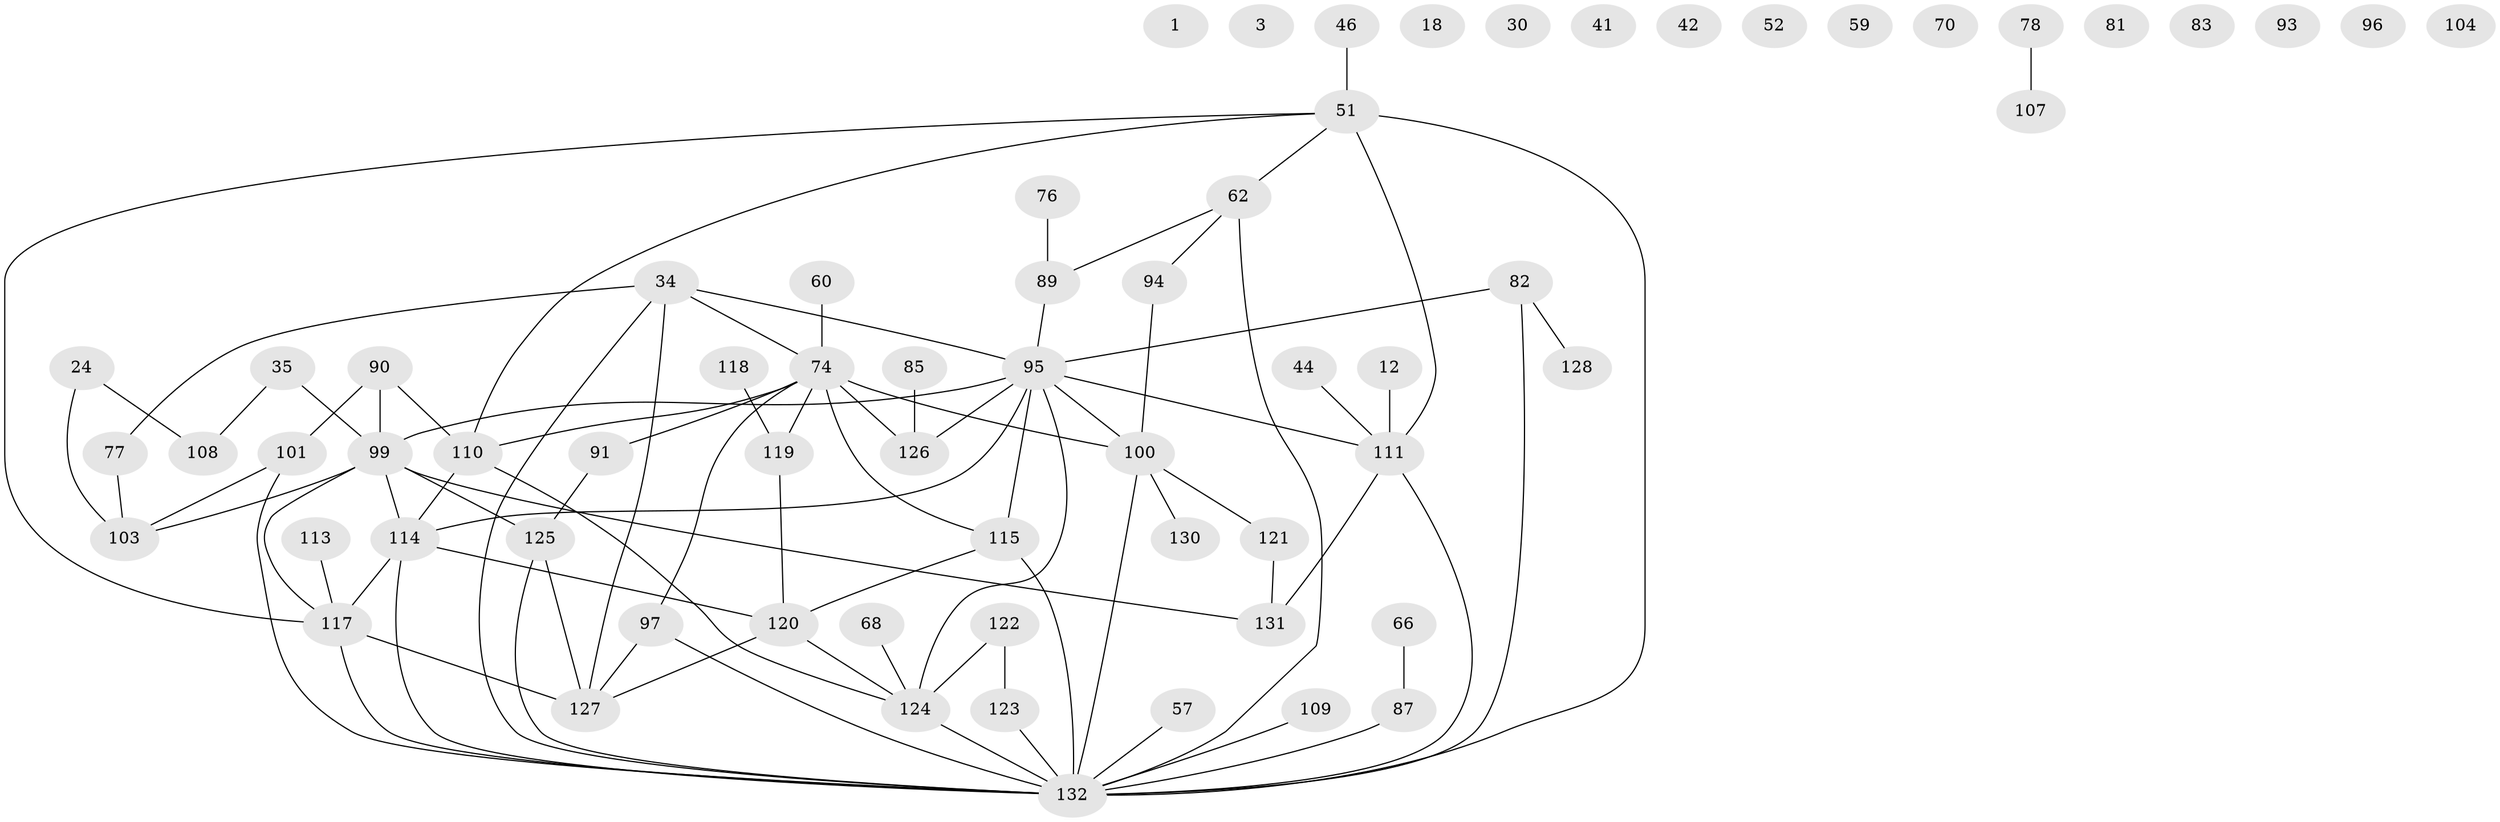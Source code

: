 // original degree distribution, {0: 0.10606060606060606, 3: 0.26515151515151514, 5: 0.07575757575757576, 4: 0.1893939393939394, 2: 0.17424242424242425, 6: 0.03787878787878788, 1: 0.13636363636363635, 8: 0.007575757575757576, 7: 0.007575757575757576}
// Generated by graph-tools (version 1.1) at 2025/38/03/09/25 04:38:55]
// undirected, 66 vertices, 88 edges
graph export_dot {
graph [start="1"]
  node [color=gray90,style=filled];
  1;
  3;
  12;
  18;
  24;
  30;
  34;
  35;
  41;
  42;
  44;
  46;
  51 [super="+38+14"];
  52;
  57;
  59;
  60;
  62 [super="+31"];
  66;
  68;
  70;
  74 [super="+8+25"];
  76;
  77;
  78;
  81;
  82;
  83;
  85;
  87;
  89;
  90;
  91;
  93;
  94;
  95 [super="+16+48+64"];
  96;
  97 [super="+17"];
  99 [super="+50+29"];
  100 [super="+71+84"];
  101;
  103;
  104;
  107;
  108;
  109;
  110 [super="+65"];
  111 [super="+21+105"];
  113;
  114 [super="+10+69+20"];
  115 [super="+67+79+106"];
  117 [super="+98"];
  118;
  119 [super="+40+63"];
  120 [super="+45"];
  121;
  122;
  123;
  124 [super="+9+80"];
  125;
  126;
  127 [super="+75"];
  128;
  130;
  131;
  132 [super="+39+72+129+116+112"];
  12 -- 111;
  24 -- 103;
  24 -- 108;
  34 -- 77;
  34 -- 127 [weight=2];
  34 -- 74;
  34 -- 132;
  34 -- 95;
  35 -- 108;
  35 -- 99;
  44 -- 111;
  46 -- 51;
  51 -- 62 [weight=2];
  51 -- 110;
  51 -- 132 [weight=2];
  51 -- 117;
  51 -- 111 [weight=2];
  57 -- 132;
  60 -- 74;
  62 -- 89;
  62 -- 94;
  62 -- 132;
  66 -- 87;
  68 -- 124;
  74 -- 91;
  74 -- 100;
  74 -- 126;
  74 -- 97;
  74 -- 119;
  74 -- 115;
  74 -- 110;
  76 -- 89;
  77 -- 103;
  78 -- 107;
  82 -- 128;
  82 -- 95;
  82 -- 132;
  85 -- 126;
  87 -- 132 [weight=3];
  89 -- 95;
  90 -- 101;
  90 -- 99;
  90 -- 110;
  91 -- 125;
  94 -- 100;
  95 -- 111 [weight=2];
  95 -- 115 [weight=2];
  95 -- 124;
  95 -- 99;
  95 -- 100;
  95 -- 126;
  95 -- 114;
  97 -- 127;
  97 -- 132 [weight=2];
  99 -- 125;
  99 -- 131;
  99 -- 117;
  99 -- 114 [weight=2];
  99 -- 103;
  100 -- 130;
  100 -- 121;
  100 -- 132 [weight=3];
  101 -- 103;
  101 -- 132;
  109 -- 132;
  110 -- 124 [weight=2];
  110 -- 114;
  111 -- 131;
  111 -- 132 [weight=2];
  113 -- 117;
  114 -- 132 [weight=3];
  114 -- 120;
  114 -- 117 [weight=2];
  115 -- 132 [weight=8];
  115 -- 120;
  117 -- 127;
  117 -- 132 [weight=3];
  118 -- 119;
  119 -- 120;
  120 -- 127;
  120 -- 124;
  121 -- 131;
  122 -- 123;
  122 -- 124;
  123 -- 132;
  124 -- 132 [weight=3];
  125 -- 127;
  125 -- 132;
}
